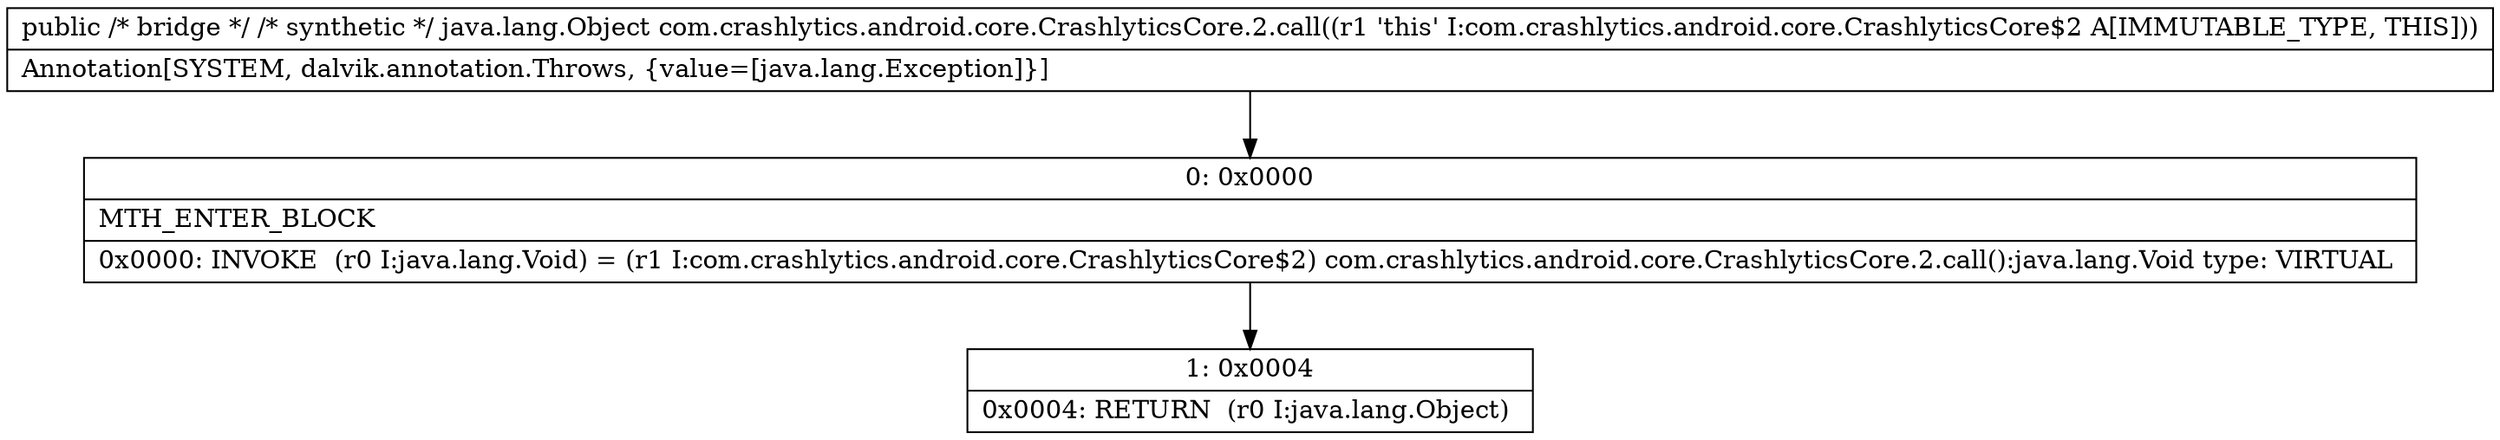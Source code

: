 digraph "CFG forcom.crashlytics.android.core.CrashlyticsCore.2.call()Ljava\/lang\/Object;" {
Node_0 [shape=record,label="{0\:\ 0x0000|MTH_ENTER_BLOCK\l|0x0000: INVOKE  (r0 I:java.lang.Void) = (r1 I:com.crashlytics.android.core.CrashlyticsCore$2) com.crashlytics.android.core.CrashlyticsCore.2.call():java.lang.Void type: VIRTUAL \l}"];
Node_1 [shape=record,label="{1\:\ 0x0004|0x0004: RETURN  (r0 I:java.lang.Object) \l}"];
MethodNode[shape=record,label="{public \/* bridge *\/ \/* synthetic *\/ java.lang.Object com.crashlytics.android.core.CrashlyticsCore.2.call((r1 'this' I:com.crashlytics.android.core.CrashlyticsCore$2 A[IMMUTABLE_TYPE, THIS]))  | Annotation[SYSTEM, dalvik.annotation.Throws, \{value=[java.lang.Exception]\}]\l}"];
MethodNode -> Node_0;
Node_0 -> Node_1;
}

